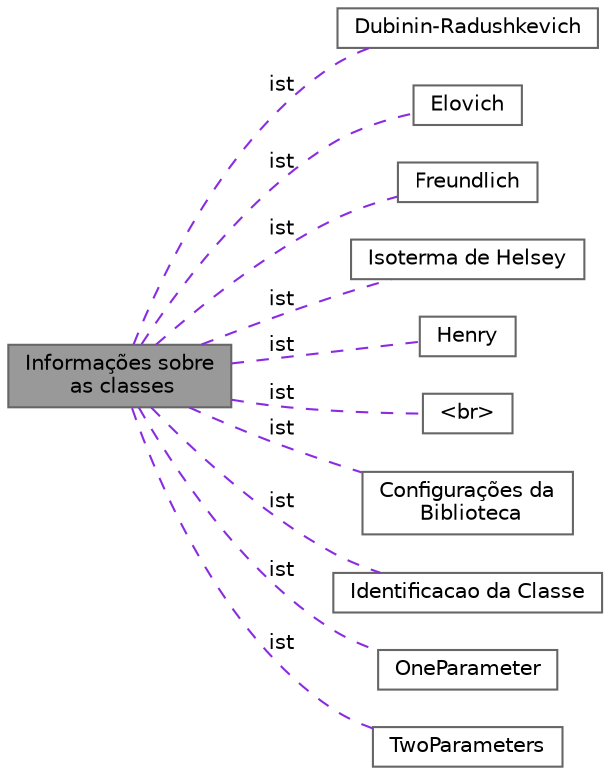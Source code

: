 digraph "Informações sobre as classes"
{
 // LATEX_PDF_SIZE
  bgcolor="transparent";
  edge [fontname=Helvetica,fontsize=10,labelfontname=Helvetica,labelfontsize=10];
  node [fontname=Helvetica,fontsize=10,shape=box,height=0.2,width=0.4];
  rankdir=LR;
  Node5 [id="Node000005",label="Dubinin-Radushkevich",height=0.2,width=0.4,color="grey40", fillcolor="white", style="filled",URL="$group___dubinin_radushkevich.html",tooltip="Classe DubininRadushkevich contém as equações da isoterma de Dubinin-Radushkevich."];
  Node6 [id="Node000006",label="Elovich",height=0.2,width=0.4,color="grey40", fillcolor="white", style="filled",URL="$group___elovich.html",tooltip=" "];
  Node7 [id="Node000007",label="Freundlich",height=0.2,width=0.4,color="grey40", fillcolor="white", style="filled",URL="$group___freundlich.html",tooltip=" "];
  Node8 [id="Node000008",label="Isoterma de Helsey",height=0.2,width=0.4,color="grey40", fillcolor="white", style="filled",URL="$group___halsey.html",tooltip=" "];
  Node3 [id="Node000003",label="Henry",height=0.2,width=0.4,color="grey40", fillcolor="white", style="filled",URL="$group___henry.html",tooltip=" "];
  Node2 [id="Node000002",label="\<br\>",height=0.2,width=0.4,color="grey40", fillcolor="white", style="filled",URL="$group___isotherm.html",tooltip=" "];
  Node10 [id="Node000010",label="Configurações da\l Biblioteca",height=0.2,width=0.4,color="grey40", fillcolor="white", style="filled",URL="$group___isotherm_config.html",tooltip="Definições e variáveis de configuração utilizadas pela biblioteca Isotherm++."];
  Node11 [id="Node000011",label="Identificacao da Classe",height=0.2,width=0.4,color="grey40", fillcolor="white", style="filled",URL="$group___isotherm_i_d.html",tooltip=" "];
  Node4 [id="Node000004",label="OneParameter",height=0.2,width=0.4,color="grey40", fillcolor="white", style="filled",URL="$group___one_parameter.html",tooltip=" "];
  Node1 [id="Node000001",label="Informações sobre\l as classes",height=0.2,width=0.4,color="gray40", fillcolor="grey60", style="filled", fontcolor="black",tooltip=" "];
  Node9 [id="Node000009",label="TwoParameters",height=0.2,width=0.4,color="grey40", fillcolor="white", style="filled",URL="$group___two_parameters.html",tooltip=" "];
  Node1->Node2 [shape=plaintext, label="ist", color="blueviolet", dir="none", style="dashed"];
  Node1->Node3 [shape=plaintext, label="ist", color="blueviolet", dir="none", style="dashed"];
  Node1->Node4 [shape=plaintext, label="ist", color="blueviolet", dir="none", style="dashed"];
  Node1->Node5 [shape=plaintext, label="ist", color="blueviolet", dir="none", style="dashed"];
  Node1->Node6 [shape=plaintext, label="ist", color="blueviolet", dir="none", style="dashed"];
  Node1->Node7 [shape=plaintext, label="ist", color="blueviolet", dir="none", style="dashed"];
  Node1->Node8 [shape=plaintext, label="ist", color="blueviolet", dir="none", style="dashed"];
  Node1->Node9 [shape=plaintext, label="ist", color="blueviolet", dir="none", style="dashed"];
  Node1->Node10 [shape=plaintext, label="ist", color="blueviolet", dir="none", style="dashed"];
  Node1->Node11 [shape=plaintext, label="ist", color="blueviolet", dir="none", style="dashed"];
}
